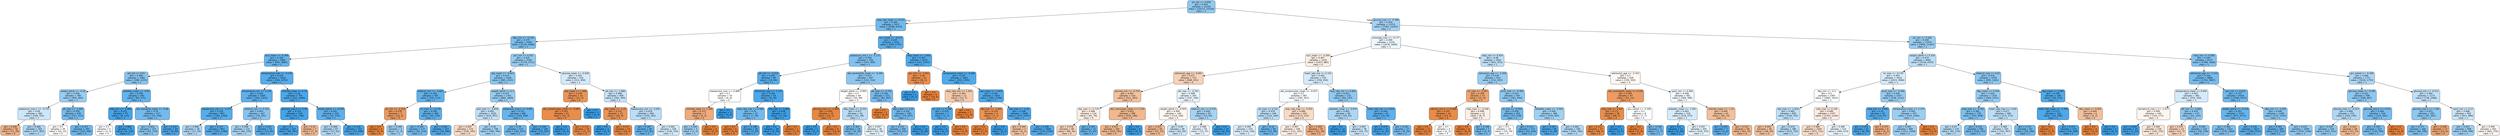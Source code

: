 digraph Tree {
node [shape=box, style="filled, rounded", color="black", fontname="helvetica"] ;
edge [fontname="helvetica"] ;
0 [label="ph_min <= 0.058\ngini = 0.423\nsamples = 21226\nvalue = [10172, 23318]\nclass = 1", fillcolor="#8fc8f0"] ;
1 [label="resp_rate_mean <= 0.531\ngini = 0.344\nsamples = 7471\nvalue = [2588, 9153]\nclass = 1", fillcolor="#71b9ec"] ;
0 -> 1 [labeldistance=2.5, labelangle=45, headlabel="True"] ;
2 [label="dbp_min <= -0.126\ngini = 0.375\nsamples = 5440\nvalue = [2130, 6406]\nclass = 1", fillcolor="#7bbeee"] ;
1 -> 2 ;
3 [label="bun_mean <= -0.394\ngini = 0.305\nsamples = 2900\nvalue = [852, 3685]\nclass = 1", fillcolor="#67b4eb"] ;
2 -> 3 ;
4 [label="ptt_min <= 0.01\ngini = 0.409\nsamples = 1082\nvalue = [488, 1215]\nclass = 1", fillcolor="#89c4ef"] ;
3 -> 4 ;
5 [label="weight_admit <= -0.18\ngini = 0.438\nsamples = 790\nvalue = [405, 844]\nclass = 1", fillcolor="#98ccf1"] ;
4 -> 5 ;
6 [label="potassium_max.1 <= -0.751\ngini = 0.49\nsamples = 360\nvalue = [248, 331]\nclass = 1", fillcolor="#cde6f8"] ;
5 -> 6 ;
7 [label="gini = 0.406\nsamples = 58\nvalue = [71, 28]\nclass = 0", fillcolor="#efb387"] ;
6 -> 7 ;
8 [label="gini = 0.466\nsamples = 302\nvalue = [177, 303]\nclass = 1", fillcolor="#add6f4"] ;
6 -> 8 ;
9 [label="ph_max <= -1.405\ngini = 0.359\nsamples = 430\nvalue = [157, 513]\nclass = 1", fillcolor="#76bbed"] ;
5 -> 9 ;
10 [label="gini = 0.5\nsamples = 39\nvalue = [32, 31]\nclass = 0", fillcolor="#fefbf9"] ;
9 -> 10 ;
11 [label="gini = 0.327\nsamples = 391\nvalue = [125, 482]\nclass = 1", fillcolor="#6cb6ec"] ;
9 -> 11 ;
12 [label="platelets_mean <= -0.85\ngini = 0.299\nsamples = 292\nvalue = [83, 371]\nclass = 1", fillcolor="#65b3eb"] ;
4 -> 12 ;
13 [label="mbp_min <= -2.466\ngini = 0.122\nsamples = 75\nvalue = [8, 115]\nclass = 1", fillcolor="#47a4e7"] ;
12 -> 13 ;
14 [label="gini = 0.5\nsamples = 4\nvalue = [3, 3]\nclass = 0", fillcolor="#ffffff"] ;
13 -> 14 ;
15 [label="gini = 0.082\nsamples = 71\nvalue = [5, 112]\nclass = 1", fillcolor="#42a1e6"] ;
13 -> 15 ;
16 [label="abs_basophils_mean <= -0.06\ngini = 0.35\nsamples = 217\nvalue = [75, 256]\nclass = 1", fillcolor="#73baed"] ;
12 -> 16 ;
17 [label="gini = 0.401\nsamples = 157\nvalue = [67, 174]\nclass = 1", fillcolor="#85c3ef"] ;
16 -> 17 ;
18 [label="gini = 0.162\nsamples = 60\nvalue = [8, 82]\nclass = 1", fillcolor="#4ca7e8"] ;
16 -> 18 ;
19 [label="temperature_max <= -0.158\ngini = 0.224\nsamples = 1818\nvalue = [364, 2470]\nclass = 1", fillcolor="#56abe9"] ;
3 -> 19 ;
20 [label="temperature_min <= 0.336\ngini = 0.264\nsamples = 1064\nvalue = [262, 1410]\nclass = 1", fillcolor="#5eafea"] ;
19 -> 20 ;
21 [label="baseexcess_min <= -3.375\ngini = 0.229\nsamples = 897\nvalue = [184, 1209]\nclass = 1", fillcolor="#57ace9"] ;
20 -> 21 ;
22 [label="gini = 0.466\nsamples = 30\nvalue = [17, 29]\nclass = 1", fillcolor="#add6f4"] ;
21 -> 22 ;
23 [label="gini = 0.217\nsamples = 867\nvalue = [167, 1180]\nclass = 1", fillcolor="#55abe9"] ;
21 -> 23 ;
24 [label="totalco2_min <= 0.122\ngini = 0.403\nsamples = 167\nvalue = [78, 201]\nclass = 1", fillcolor="#86c3ef"] ;
20 -> 24 ;
25 [label="gini = 0.458\nsamples = 115\nvalue = [66, 120]\nclass = 1", fillcolor="#a6d3f3"] ;
24 -> 25 ;
26 [label="gini = 0.225\nsamples = 52\nvalue = [12, 81]\nclass = 1", fillcolor="#56ace9"] ;
24 -> 26 ;
27 [label="chloride_mean <= 0.79\ngini = 0.16\nsamples = 754\nvalue = [102, 1060]\nclass = 1", fillcolor="#4ca6e8"] ;
19 -> 27 ;
28 [label="glucose_max.2 <= 4.56\ngini = 0.114\nsamples = 534\nvalue = [51, 790]\nclass = 1", fillcolor="#46a3e7"] ;
27 -> 28 ;
29 [label="gini = 0.1\nsamples = 527\nvalue = [44, 787]\nclass = 1", fillcolor="#44a2e6"] ;
28 -> 29 ;
30 [label="gini = 0.42\nsamples = 7\nvalue = [7, 3]\nclass = 0", fillcolor="#f0b78e"] ;
28 -> 30 ;
31 [label="weight_admit <= -0.478\ngini = 0.267\nsamples = 220\nvalue = [51, 270]\nclass = 1", fillcolor="#5eb0ea"] ;
27 -> 31 ;
32 [label="gini = 0.468\nsamples = 67\nvalue = [37, 62]\nclass = 1", fillcolor="#afd7f5"] ;
31 -> 32 ;
33 [label="gini = 0.118\nsamples = 153\nvalue = [14, 208]\nclass = 1", fillcolor="#46a4e7"] ;
31 -> 33 ;
34 [label="po2_min <= 0.552\ngini = 0.435\nsamples = 2540\nvalue = [1278, 2721]\nclass = 1", fillcolor="#96cbf1"] ;
2 -> 34 ;
35 [label="sbp_mean <= -0.813\ngini = 0.415\nsamples = 2108\nvalue = [965, 2321]\nclass = 1", fillcolor="#8bc6f0"] ;
34 -> 35 ;
36 [label="totalco2_min <= -3.003\ngini = 0.282\nsamples = 407\nvalue = [105, 512]\nclass = 1", fillcolor="#62b1ea"] ;
35 -> 36 ;
37 [label="ph_min <= -2.318\ngini = 0.278\nsamples = 7\nvalue = [10, 2]\nclass = 0", fillcolor="#ea9a61"] ;
36 -> 37 ;
38 [label="gini = 0.0\nsamples = 4\nvalue = [9, 0]\nclass = 0", fillcolor="#e58139"] ;
37 -> 38 ;
39 [label="gini = 0.444\nsamples = 3\nvalue = [1, 2]\nclass = 1", fillcolor="#9ccef2"] ;
37 -> 39 ;
40 [label="inr_max <= -0.178\ngini = 0.265\nsamples = 400\nvalue = [95, 510]\nclass = 1", fillcolor="#5eafea"] ;
36 -> 40 ;
41 [label="gini = 0.345\nsamples = 177\nvalue = [61, 214]\nclass = 1", fillcolor="#71b9ec"] ;
40 -> 41 ;
42 [label="gini = 0.185\nsamples = 223\nvalue = [34, 296]\nclass = 1", fillcolor="#50a8e8"] ;
40 -> 42 ;
43 [label="weight_admit <= 0.3\ngini = 0.437\nsamples = 1701\nvalue = [860, 1809]\nclass = 1", fillcolor="#97ccf1"] ;
35 -> 43 ;
44 [label="po2_max <= -0.856\ngini = 0.483\nsamples = 1020\nvalue = [655, 951]\nclass = 1", fillcolor="#c1e0f7"] ;
43 -> 44 ;
45 [label="gini = 0.487\nsamples = 274\nvalue = [256, 185]\nclass = 0", fillcolor="#f8dcc8"] ;
44 -> 45 ;
46 [label="gini = 0.45\nsamples = 746\nvalue = [399, 766]\nclass = 1", fillcolor="#a0d0f3"] ;
44 -> 46 ;
47 [label="potassium_max.1 <= 0.801\ngini = 0.311\nsamples = 681\nvalue = [205, 858]\nclass = 1", fillcolor="#68b4eb"] ;
43 -> 47 ;
48 [label="gini = 0.34\nsamples = 537\nvalue = [182, 657]\nclass = 1", fillcolor="#70b8ec"] ;
47 -> 48 ;
49 [label="gini = 0.184\nsamples = 144\nvalue = [23, 201]\nclass = 1", fillcolor="#50a8e8"] ;
47 -> 49 ;
50 [label="glucose_mean <= -0.938\ngini = 0.493\nsamples = 432\nvalue = [313, 400]\nclass = 1", fillcolor="#d4eaf9"] ;
34 -> 50 ;
51 [label="sbp_mean <= 1.266\ngini = 0.239\nsamples = 23\nvalue = [31, 5]\nclass = 0", fillcolor="#e99559"] ;
50 -> 51 ;
52 [label="abs_lymphocytes_mean <= -0.087\ngini = 0.161\nsamples = 21\nvalue = [31, 3]\nclass = 0", fillcolor="#e88d4c"] ;
51 -> 52 ;
53 [label="gini = 0.0\nsamples = 1\nvalue = [0, 1]\nclass = 1", fillcolor="#399de5"] ;
52 -> 53 ;
54 [label="gini = 0.114\nsamples = 20\nvalue = [31, 2]\nclass = 0", fillcolor="#e78946"] ;
52 -> 54 ;
55 [label="gini = 0.0\nsamples = 2\nvalue = [0, 2]\nclass = 1", fillcolor="#399de5"] ;
51 -> 55 ;
56 [label="ph_min <= -1.886\ngini = 0.486\nsamples = 409\nvalue = [282, 395]\nclass = 1", fillcolor="#c6e3f8"] ;
50 -> 56 ;
57 [label="sbp_mean <= -1.22\ngini = 0.231\nsamples = 15\nvalue = [26, 4]\nclass = 0", fillcolor="#e99457"] ;
56 -> 57 ;
58 [label="gini = 0.0\nsamples = 1\nvalue = [0, 3]\nclass = 1", fillcolor="#399de5"] ;
57 -> 58 ;
59 [label="gini = 0.071\nsamples = 14\nvalue = [26, 1]\nclass = 0", fillcolor="#e68641"] ;
57 -> 59 ;
60 [label="baseexcess_min <= -0.941\ngini = 0.478\nsamples = 394\nvalue = [256, 391]\nclass = 1", fillcolor="#bbddf6"] ;
56 -> 60 ;
61 [label="gini = 0.287\nsamples = 60\nvalue = [17, 81]\nclass = 1", fillcolor="#63b2ea"] ;
60 -> 61 ;
62 [label="gini = 0.492\nsamples = 334\nvalue = [239, 310]\nclass = 1", fillcolor="#d2e9f9"] ;
60 -> 62 ;
63 [label="bun_mean <= -0.517\ngini = 0.245\nsamples = 2031\nvalue = [458, 2747]\nclass = 1", fillcolor="#5aade9"] ;
1 -> 63 ;
64 [label="potassium_min.1 <= -1.172\ngini = 0.393\nsamples = 356\nvalue = [147, 400]\nclass = 1", fillcolor="#82c1ef"] ;
63 -> 64 ;
65 [label="ptt_min <= -0.515\ngini = 0.245\nsamples = 69\nvalue = [14, 84]\nclass = 1", fillcolor="#5aade9"] ;
64 -> 65 ;
66 [label="baseexcess_max <= -0.488\ngini = 0.5\nsamples = 10\nvalue = [6, 6]\nclass = 0", fillcolor="#ffffff"] ;
65 -> 66 ;
67 [label="chloride_mean <= 1.299\ngini = 0.375\nsamples = 7\nvalue = [6, 2]\nclass = 0", fillcolor="#eeab7b"] ;
66 -> 67 ;
68 [label="gini = 0.444\nsamples = 3\nvalue = [1, 2]\nclass = 1", fillcolor="#9ccef2"] ;
67 -> 68 ;
69 [label="gini = 0.0\nsamples = 4\nvalue = [5, 0]\nclass = 0", fillcolor="#e58139"] ;
67 -> 69 ;
70 [label="gini = 0.0\nsamples = 3\nvalue = [0, 4]\nclass = 1", fillcolor="#399de5"] ;
66 -> 70 ;
71 [label="admission_age <= -1.215\ngini = 0.169\nsamples = 59\nvalue = [8, 78]\nclass = 1", fillcolor="#4da7e8"] ;
65 -> 71 ;
72 [label="resp_rate_max <= 0.568\ngini = 0.35\nsamples = 22\nvalue = [7, 24]\nclass = 1", fillcolor="#73baed"] ;
71 -> 72 ;
73 [label="gini = 0.0\nsamples = 4\nvalue = [4, 0]\nclass = 0", fillcolor="#e58139"] ;
72 -> 73 ;
74 [label="gini = 0.198\nsamples = 18\nvalue = [3, 24]\nclass = 1", fillcolor="#52a9e8"] ;
72 -> 74 ;
75 [label="sbp_max <= 3.684\ngini = 0.036\nsamples = 37\nvalue = [1, 54]\nclass = 1", fillcolor="#3d9fe5"] ;
71 -> 75 ;
76 [label="gini = 0.0\nsamples = 36\nvalue = [0, 54]\nclass = 1", fillcolor="#399de5"] ;
75 -> 76 ;
77 [label="gini = 0.0\nsamples = 1\nvalue = [1, 0]\nclass = 0", fillcolor="#e58139"] ;
75 -> 77 ;
78 [label="abs_neutrophils_mean <= -0.284\ngini = 0.417\nsamples = 287\nvalue = [133, 316]\nclass = 1", fillcolor="#8cc6f0"] ;
64 -> 78 ;
79 [label="weight_admit <= -0.993\ngini = 0.5\nsamples = 64\nvalue = [50, 49]\nclass = 0", fillcolor="#fefcfb"] ;
78 -> 79 ;
80 [label="glucose_max <= -1.004\ngini = 0.095\nsamples = 10\nvalue = [19, 1]\nclass = 0", fillcolor="#e68843"] ;
79 -> 80 ;
81 [label="gini = 0.0\nsamples = 1\nvalue = [0, 1]\nclass = 1", fillcolor="#399de5"] ;
80 -> 81 ;
82 [label="gini = 0.0\nsamples = 9\nvalue = [19, 0]\nclass = 0", fillcolor="#e58139"] ;
80 -> 82 ;
83 [label="dbp_mean <= -0.352\ngini = 0.477\nsamples = 54\nvalue = [31, 48]\nclass = 1", fillcolor="#b9dcf6"] ;
79 -> 83 ;
84 [label="gini = 0.365\nsamples = 18\nvalue = [6, 19]\nclass = 1", fillcolor="#78bced"] ;
83 -> 84 ;
85 [label="gini = 0.497\nsamples = 36\nvalue = [25, 29]\nclass = 1", fillcolor="#e4f1fb"] ;
83 -> 85 ;
86 [label="ph_max <= -4.752\ngini = 0.362\nsamples = 223\nvalue = [83, 267]\nclass = 1", fillcolor="#77bbed"] ;
78 -> 86 ;
87 [label="gini = 0.0\nsamples = 3\nvalue = [4, 0]\nclass = 0", fillcolor="#e58139"] ;
86 -> 87 ;
88 [label="dbp_mean <= 1.65\ngini = 0.352\nsamples = 220\nvalue = [79, 267]\nclass = 1", fillcolor="#74baed"] ;
86 -> 88 ;
89 [label="gini = 0.372\nsamples = 206\nvalue = [79, 241]\nclass = 1", fillcolor="#7abdee"] ;
88 -> 89 ;
90 [label="gini = 0.0\nsamples = 14\nvalue = [0, 26]\nclass = 1", fillcolor="#399de5"] ;
88 -> 90 ;
91 [label="mbp_mean <= -2.461\ngini = 0.207\nsamples = 1675\nvalue = [311, 2347]\nclass = 1", fillcolor="#53aae8"] ;
63 -> 91 ;
92 [label="gcs_min <= -1.651\ngini = 0.18\nsamples = 10\nvalue = [18, 2]\nclass = 0", fillcolor="#e88f4f"] ;
91 -> 92 ;
93 [label="gini = 0.0\nsamples = 1\nvalue = [0, 2]\nclass = 1", fillcolor="#399de5"] ;
92 -> 93 ;
94 [label="gini = 0.0\nsamples = 9\nvalue = [18, 0]\nclass = 0", fillcolor="#e58139"] ;
92 -> 94 ;
95 [label="temperature_mean <= -6.696\ngini = 0.197\nsamples = 1665\nvalue = [293, 2345]\nclass = 1", fillcolor="#52a9e8"] ;
91 -> 95 ;
96 [label="resp_rate_min <= 1.425\ngini = 0.465\nsamples = 12\nvalue = [12, 7]\nclass = 0", fillcolor="#f4caac"] ;
95 -> 96 ;
97 [label="inr_min <= 5.308\ngini = 0.219\nsamples = 7\nvalue = [1, 7]\nclass = 1", fillcolor="#55abe9"] ;
96 -> 97 ;
98 [label="gini = 0.0\nsamples = 6\nvalue = [0, 7]\nclass = 1", fillcolor="#399de5"] ;
97 -> 98 ;
99 [label="gini = 0.0\nsamples = 1\nvalue = [1, 0]\nclass = 0", fillcolor="#e58139"] ;
97 -> 99 ;
100 [label="gini = 0.0\nsamples = 5\nvalue = [11, 0]\nclass = 0", fillcolor="#e58139"] ;
96 -> 100 ;
101 [label="sbp_mean <= -2.625\ngini = 0.192\nsamples = 1653\nvalue = [281, 2338]\nclass = 1", fillcolor="#51a9e8"] ;
95 -> 101 ;
102 [label="dbp_min <= -1.645\ngini = 0.219\nsamples = 4\nvalue = [7, 1]\nclass = 0", fillcolor="#e99355"] ;
101 -> 102 ;
103 [label="gini = 0.0\nsamples = 3\nvalue = [7, 0]\nclass = 0", fillcolor="#e58139"] ;
102 -> 103 ;
104 [label="gini = 0.0\nsamples = 1\nvalue = [0, 1]\nclass = 1", fillcolor="#399de5"] ;
102 -> 104 ;
105 [label="sbp_max <= -2.28\ngini = 0.188\nsamples = 1649\nvalue = [274, 2337]\nclass = 1", fillcolor="#50a8e8"] ;
101 -> 105 ;
106 [label="gini = 0.444\nsamples = 3\nvalue = [4, 2]\nclass = 0", fillcolor="#f2c09c"] ;
105 -> 106 ;
107 [label="gini = 0.186\nsamples = 1646\nvalue = [270, 2335]\nclass = 1", fillcolor="#50a8e8"] ;
105 -> 107 ;
108 [label="glucose_max <= -0.788\ngini = 0.454\nsamples = 13755\nvalue = [7584, 14165]\nclass = 1", fillcolor="#a3d1f3"] ;
0 -> 108 [labeldistance=2.5, labelangle=-45, headlabel="False"] ;
109 [label="aniongap_max <= -0.177\ngini = 0.499\nsamples = 2276\nvalue = [1678, 1858]\nclass = 1", fillcolor="#ecf6fc"] ;
108 -> 109 ;
110 [label="bun_mean <= -0.394\ngini = 0.497\nsamples = 1234\nvalue = [1027, 885]\nclass = 0", fillcolor="#fbeee4"] ;
109 -> 110 ;
111 [label="admission_age <= -0.001\ngini = 0.477\nsamples = 715\nvalue = [668, 431]\nclass = 0", fillcolor="#f6d2b9"] ;
110 -> 111 ;
112 [label="glucose_min <= -0.754\ngini = 0.447\nsamples = 510\nvalue = [521, 265]\nclass = 0", fillcolor="#f2c19e"] ;
111 -> 112 ;
113 [label="sbp_max <= 0.719\ngini = 0.498\nsamples = 114\nvalue = [91, 79]\nclass = 0", fillcolor="#fceee5"] ;
112 -> 113 ;
114 [label="gini = 0.478\nsamples = 99\nvalue = [86, 56]\nclass = 0", fillcolor="#f6d3ba"] ;
113 -> 114 ;
115 [label="gini = 0.293\nsamples = 15\nvalue = [5, 23]\nclass = 1", fillcolor="#64b2eb"] ;
113 -> 115 ;
116 [label="abs_monocytes_mean <= 1.129\ngini = 0.422\nsamples = 396\nvalue = [430, 186]\nclass = 0", fillcolor="#f0b88f"] ;
112 -> 116 ;
117 [label="gini = 0.417\nsamples = 392\nvalue = [430, 181]\nclass = 0", fillcolor="#f0b68c"] ;
116 -> 117 ;
118 [label="gini = 0.0\nsamples = 4\nvalue = [0, 5]\nclass = 1", fillcolor="#399de5"] ;
116 -> 118 ;
119 [label="ptt_max <= -0.292\ngini = 0.498\nsamples = 205\nvalue = [147, 166]\nclass = 1", fillcolor="#e8f4fc"] ;
111 -> 119 ;
120 [label="weight_admit <= -0.945\ngini = 0.499\nsamples = 140\nvalue = [114, 106]\nclass = 0", fillcolor="#fdf6f1"] ;
119 -> 120 ;
121 [label="gini = 0.425\nsamples = 44\nvalue = [52, 23]\nclass = 0", fillcolor="#f0b991"] ;
120 -> 121 ;
122 [label="gini = 0.49\nsamples = 96\nvalue = [62, 83]\nclass = 1", fillcolor="#cde6f8"] ;
120 -> 122 ;
123 [label="totalco2_min <= 0.539\ngini = 0.458\nsamples = 65\nvalue = [33, 60]\nclass = 1", fillcolor="#a6d3f3"] ;
119 -> 123 ;
124 [label="gini = 0.498\nsamples = 50\nvalue = [33, 37]\nclass = 1", fillcolor="#eaf4fc"] ;
123 -> 124 ;
125 [label="gini = 0.0\nsamples = 15\nvalue = [0, 23]\nclass = 1", fillcolor="#399de5"] ;
123 -> 125 ;
126 [label="heart_rate_min <= 0.332\ngini = 0.493\nsamples = 519\nvalue = [359, 454]\nclass = 1", fillcolor="#d6eafa"] ;
110 -> 126 ;
127 [label="abs_lymphocytes_mean <= -0.057\ngini = 0.5\nsamples = 387\nvalue = [295, 307]\nclass = 1", fillcolor="#f7fbfe"] ;
126 -> 127 ;
128 [label="ph_max <= 0.152\ngini = 0.479\nsamples = 194\nvalue = [122, 184]\nclass = 1", fillcolor="#bcdef6"] ;
127 -> 128 ;
129 [label="gini = 0.494\nsamples = 154\nvalue = [110, 136]\nclass = 1", fillcolor="#d9ecfa"] ;
128 -> 129 ;
130 [label="gini = 0.32\nsamples = 40\nvalue = [12, 48]\nclass = 1", fillcolor="#6ab6ec"] ;
128 -> 130 ;
131 [label="resp_rate_max <= -0.054\ngini = 0.486\nsamples = 193\nvalue = [173, 123]\nclass = 0", fillcolor="#f7dbc6"] ;
127 -> 131 ;
132 [label="gini = 0.497\nsamples = 148\nvalue = [121, 105]\nclass = 0", fillcolor="#fceee5"] ;
131 -> 132 ;
133 [label="gini = 0.382\nsamples = 45\nvalue = [52, 18]\nclass = 0", fillcolor="#eead7e"] ;
131 -> 133 ;
134 [label="resp_rate_min <= 0.804\ngini = 0.423\nsamples = 132\nvalue = [64, 147]\nclass = 1", fillcolor="#8fc8f0"] ;
126 -> 134 ;
135 [label="platelets_mean <= -0.879\ngini = 0.465\nsamples = 90\nvalue = [54, 93]\nclass = 1", fillcolor="#acd6f4"] ;
134 -> 135 ;
136 [label="gini = 0.0\nsamples = 12\nvalue = [0, 18]\nclass = 1", fillcolor="#399de5"] ;
135 -> 136 ;
137 [label="gini = 0.487\nsamples = 78\nvalue = [54, 75]\nclass = 1", fillcolor="#c8e4f8"] ;
135 -> 137 ;
138 [label="heart_rate_min <= 0.923\ngini = 0.264\nsamples = 42\nvalue = [10, 54]\nclass = 1", fillcolor="#5eafea"] ;
134 -> 138 ;
139 [label="gini = 0.074\nsamples = 15\nvalue = [1, 25]\nclass = 1", fillcolor="#41a1e6"] ;
138 -> 139 ;
140 [label="gini = 0.361\nsamples = 27\nvalue = [9, 29]\nclass = 1", fillcolor="#76bbed"] ;
138 -> 140 ;
141 [label="mbp_min <= 0.454\ngini = 0.48\nsamples = 1042\nvalue = [651, 973]\nclass = 1", fillcolor="#bddff6"] ;
109 -> 141 ;
142 [label="admission_age <= -2.458\ngini = 0.438\nsamples = 614\nvalue = [312, 653]\nclass = 1", fillcolor="#98ccf1"] ;
141 -> 142 ;
143 [label="inr_max <= -0.367\ngini = 0.349\nsamples = 27\nvalue = [31, 9]\nclass = 0", fillcolor="#eda672"] ;
142 -> 143 ;
144 [label="calcium_min.1 <= 0.689\ngini = 0.147\nsamples = 16\nvalue = [23, 2]\nclass = 0", fillcolor="#e78c4a"] ;
143 -> 144 ;
145 [label="gini = 0.0\nsamples = 12\nvalue = [21, 0]\nclass = 0", fillcolor="#e58139"] ;
144 -> 145 ;
146 [label="gini = 0.5\nsamples = 4\nvalue = [2, 2]\nclass = 0", fillcolor="#ffffff"] ;
144 -> 146 ;
147 [label="mbp_max <= -0.546\ngini = 0.498\nsamples = 11\nvalue = [8, 7]\nclass = 0", fillcolor="#fcefe6"] ;
143 -> 147 ;
148 [label="gini = 0.0\nsamples = 4\nvalue = [6, 0]\nclass = 0", fillcolor="#e58139"] ;
147 -> 148 ;
149 [label="gini = 0.346\nsamples = 7\nvalue = [2, 7]\nclass = 1", fillcolor="#72b9ec"] ;
147 -> 149 ;
150 [label="pco2_max <= -0.394\ngini = 0.423\nsamples = 587\nvalue = [281, 644]\nclass = 1", fillcolor="#8fc8f0"] ;
142 -> 150 ;
151 [label="inr_min <= -0.454\ngini = 0.356\nsamples = 201\nvalue = [72, 239]\nclass = 1", fillcolor="#75bbed"] ;
150 -> 151 ;
152 [label="gini = 0.5\nsamples = 24\nvalue = [19, 19]\nclass = 0", fillcolor="#ffffff"] ;
151 -> 152 ;
153 [label="gini = 0.313\nsamples = 177\nvalue = [53, 220]\nclass = 1", fillcolor="#69b5eb"] ;
151 -> 153 ;
154 [label="platelets_mean <= -0.942\ngini = 0.449\nsamples = 386\nvalue = [209, 405]\nclass = 1", fillcolor="#9fd0f2"] ;
150 -> 154 ;
155 [label="gini = 0.167\nsamples = 46\nvalue = [7, 69]\nclass = 1", fillcolor="#4da7e8"] ;
154 -> 155 ;
156 [label="gini = 0.469\nsamples = 340\nvalue = [202, 336]\nclass = 1", fillcolor="#b0d8f5"] ;
154 -> 156 ;
157 [label="admission_age <= -2.103\ngini = 0.5\nsamples = 428\nvalue = [339, 320]\nclass = 0", fillcolor="#fef8f4"] ;
141 -> 157 ;
158 [label="abs_neutrophils_mean <= 0.158\ngini = 0.294\nsamples = 47\nvalue = [55, 12]\nclass = 0", fillcolor="#eb9c64"] ;
157 -> 158 ;
159 [label="mbp_max <= 1.022\ngini = 0.171\nsamples = 39\nvalue = [48, 5]\nclass = 0", fillcolor="#e88e4e"] ;
158 -> 159 ;
160 [label="gini = 0.111\nsamples = 37\nvalue = [48, 3]\nclass = 0", fillcolor="#e78945"] ;
159 -> 160 ;
161 [label="gini = 0.0\nsamples = 2\nvalue = [0, 2]\nclass = 1", fillcolor="#399de5"] ;
159 -> 161 ;
162 [label="gcs_verbal <= -0.308\ngini = 0.5\nsamples = 8\nvalue = [7, 7]\nclass = 0", fillcolor="#ffffff"] ;
158 -> 162 ;
163 [label="gini = 0.0\nsamples = 3\nvalue = [5, 0]\nclass = 0", fillcolor="#e58139"] ;
162 -> 163 ;
164 [label="gini = 0.346\nsamples = 5\nvalue = [2, 7]\nclass = 1", fillcolor="#72b9ec"] ;
162 -> 164 ;
165 [label="spo2_min <= 0.566\ngini = 0.499\nsamples = 381\nvalue = [284, 308]\nclass = 1", fillcolor="#f0f7fd"] ;
157 -> 165 ;
166 [label="platelets_mean <= -1.491\ngini = 0.493\nsamples = 316\nvalue = [218, 275]\nclass = 1", fillcolor="#d6ebfa"] ;
165 -> 166 ;
167 [label="gini = 0.0\nsamples = 11\nvalue = [0, 20]\nclass = 1", fillcolor="#399de5"] ;
166 -> 167 ;
168 [label="gini = 0.497\nsamples = 305\nvalue = [218, 255]\nclass = 1", fillcolor="#e2f1fb"] ;
166 -> 168 ;
169 [label="chloride_mean <= -1.33\ngini = 0.444\nsamples = 65\nvalue = [66, 33]\nclass = 0", fillcolor="#f2c09c"] ;
165 -> 169 ;
170 [label="gini = 0.245\nsamples = 7\nvalue = [1, 6]\nclass = 1", fillcolor="#5aade9"] ;
169 -> 170 ;
171 [label="gini = 0.415\nsamples = 58\nvalue = [65, 27]\nclass = 0", fillcolor="#f0b58b"] ;
169 -> 171 ;
172 [label="ph_min <= 0.166\ngini = 0.438\nsamples = 11479\nvalue = [5906, 12307]\nclass = 1", fillcolor="#98ccf1"] ;
108 -> 172 ;
173 [label="weight_admit <= 0.326\ngini = 0.479\nsamples = 4902\nvalue = [3118, 4707]\nclass = 1", fillcolor="#bcdef6"] ;
172 -> 173 ;
174 [label="inr_max <= -0.178\ngini = 0.493\nsamples = 3424\nvalue = [2423, 3066]\nclass = 1", fillcolor="#d5eafa"] ;
173 -> 174 ;
175 [label="dbp_min <= -0.3\ngini = 0.5\nsamples = 2387\nvalue = [1885, 1925]\nclass = 1", fillcolor="#fbfdfe"] ;
174 -> 175 ;
176 [label="sbp_max <= -1.654\ngini = 0.482\nsamples = 830\nvalue = [530, 781]\nclass = 1", fillcolor="#bfe0f7"] ;
175 -> 176 ;
177 [label="gini = 0.444\nsamples = 44\nvalue = [58, 29]\nclass = 0", fillcolor="#f2c09c"] ;
176 -> 177 ;
178 [label="gini = 0.474\nsamples = 786\nvalue = [472, 752]\nclass = 1", fillcolor="#b5dbf5"] ;
176 -> 178 ;
179 [label="mbp_max <= 0.238\ngini = 0.496\nsamples = 1557\nvalue = [1355, 1144]\nclass = 0", fillcolor="#fbebe0"] ;
175 -> 179 ;
180 [label="gini = 0.488\nsamples = 1043\nvalue = [971, 711]\nclass = 0", fillcolor="#f8ddca"] ;
179 -> 180 ;
181 [label="gini = 0.498\nsamples = 514\nvalue = [384, 433]\nclass = 1", fillcolor="#e9f4fc"] ;
179 -> 181 ;
182 [label="pco2_max <= -0.394\ngini = 0.436\nsamples = 1037\nvalue = [538, 1141]\nclass = 1", fillcolor="#96cbf1"] ;
174 -> 182 ;
183 [label="mbp_min <= 0.892\ngini = 0.22\nsamples = 65\nvalue = [14, 97]\nclass = 1", fillcolor="#56abe9"] ;
182 -> 183 ;
184 [label="gini = 0.143\nsamples = 61\nvalue = [8, 95]\nclass = 1", fillcolor="#4aa5e7"] ;
183 -> 184 ;
185 [label="gini = 0.375\nsamples = 4\nvalue = [6, 2]\nclass = 0", fillcolor="#eeab7b"] ;
183 -> 185 ;
186 [label="temperature_mean <= 2.379\ngini = 0.445\nsamples = 972\nvalue = [524, 1044]\nclass = 1", fillcolor="#9ccef2"] ;
182 -> 186 ;
187 [label="gini = 0.441\nsamples = 966\nvalue = [511, 1044]\nclass = 1", fillcolor="#9acdf2"] ;
186 -> 187 ;
188 [label="gini = 0.0\nsamples = 6\nvalue = [13, 0]\nclass = 0", fillcolor="#e58139"] ;
186 -> 188 ;
189 [label="totalco2_max <= 0.02\ngini = 0.418\nsamples = 1478\nvalue = [695, 1641]\nclass = 1", fillcolor="#8dc7f0"] ;
173 -> 189 ;
190 [label="dbp_mean <= 0.549\ngini = 0.434\nsamples = 1318\nvalue = [669, 1431]\nclass = 1", fillcolor="#96cbf1"] ;
189 -> 190 ;
191 [label="mbp_max <= -0.781\ngini = 0.382\nsamples = 730\nvalue = [297, 858]\nclass = 1", fillcolor="#7ebfee"] ;
190 -> 191 ;
192 [label="gini = 0.47\nsamples = 135\nvalue = [81, 133]\nclass = 1", fillcolor="#b2d9f5"] ;
191 -> 192 ;
193 [label="gini = 0.354\nsamples = 595\nvalue = [216, 725]\nclass = 1", fillcolor="#74baed"] ;
191 -> 193 ;
194 [label="heart_rate_max <= 1.034\ngini = 0.477\nsamples = 588\nvalue = [372, 573]\nclass = 1", fillcolor="#baddf6"] ;
190 -> 194 ;
195 [label="gini = 0.488\nsamples = 505\nvalue = [343, 467]\nclass = 1", fillcolor="#cae5f8"] ;
194 -> 195 ;
196 [label="gini = 0.337\nsamples = 83\nvalue = [29, 106]\nclass = 1", fillcolor="#6fb8ec"] ;
194 -> 196 ;
197 [label="sbp_mean <= 2.083\ngini = 0.196\nsamples = 160\nvalue = [26, 210]\nclass = 1", fillcolor="#52a9e8"] ;
189 -> 197 ;
198 [label="heart_rate_mean <= -1.764\ngini = 0.173\nsamples = 154\nvalue = [22, 208]\nclass = 1", fillcolor="#4ea7e8"] ;
197 -> 198 ;
199 [label="gini = 0.0\nsamples = 1\nvalue = [3, 0]\nclass = 0", fillcolor="#e58139"] ;
198 -> 199 ;
200 [label="gini = 0.153\nsamples = 153\nvalue = [19, 208]\nclass = 1", fillcolor="#4ba6e7"] ;
198 -> 200 ;
201 [label="wbc_mean <= 0.002\ngini = 0.444\nsamples = 6\nvalue = [4, 2]\nclass = 0", fillcolor="#f2c09c"] ;
197 -> 201 ;
202 [label="gini = 0.0\nsamples = 4\nvalue = [4, 0]\nclass = 0", fillcolor="#e58139"] ;
201 -> 202 ;
203 [label="gini = 0.0\nsamples = 2\nvalue = [0, 2]\nclass = 1", fillcolor="#399de5"] ;
201 -> 203 ;
204 [label="mbp_min <= 0.508\ngini = 0.393\nsamples = 6577\nvalue = [2788, 7600]\nclass = 1", fillcolor="#82c1ef"] ;
172 -> 204 ;
205 [label="admission_age <= -1.214\ngini = 0.356\nsamples = 4806\nvalue = [1762, 5847]\nclass = 1", fillcolor="#75bbed"] ;
204 -> 205 ;
206 [label="temperature_mean <= 0.644\ngini = 0.493\nsamples = 382\nvalue = [254, 320]\nclass = 1", fillcolor="#d6ebfa"] ;
205 -> 206 ;
207 [label="hematocrit_max.1 <= -1.473\ngini = 0.499\nsamples = 245\nvalue = [193, 177]\nclass = 0", fillcolor="#fdf5ef"] ;
206 -> 207 ;
208 [label="gini = 0.083\nsamples = 15\nvalue = [1, 22]\nclass = 1", fillcolor="#42a1e6"] ;
207 -> 208 ;
209 [label="gini = 0.494\nsamples = 230\nvalue = [192, 155]\nclass = 0", fillcolor="#fae7d9"] ;
207 -> 209 ;
210 [label="ptt_min <= -0.682\ngini = 0.419\nsamples = 137\nvalue = [61, 143]\nclass = 1", fillcolor="#8dc7f0"] ;
206 -> 210 ;
211 [label="gini = 0.475\nsamples = 13\nvalue = [11, 7]\nclass = 0", fillcolor="#f6d1b7"] ;
210 -> 211 ;
212 [label="gini = 0.393\nsamples = 124\nvalue = [50, 136]\nclass = 1", fillcolor="#82c1ef"] ;
210 -> 212 ;
213 [label="po2_min <= 0.652\ngini = 0.337\nsamples = 4424\nvalue = [1508, 5527]\nclass = 1", fillcolor="#6fb8ec"] ;
205 -> 213 ;
214 [label="weight_admit <= -0.219\ngini = 0.307\nsamples = 3235\nvalue = [975, 4175]\nclass = 1", fillcolor="#67b4eb"] ;
213 -> 214 ;
215 [label="gini = 0.382\nsamples = 1422\nvalue = [576, 1660]\nclass = 1", fillcolor="#7ebfee"] ;
214 -> 215 ;
216 [label="gini = 0.236\nsamples = 1813\nvalue = [399, 2515]\nclass = 1", fillcolor="#58ade9"] ;
214 -> 216 ;
217 [label="dbp_min <= -1.059\ngini = 0.406\nsamples = 1189\nvalue = [533, 1352]\nclass = 1", fillcolor="#87c4ef"] ;
213 -> 217 ;
218 [label="gini = 0.301\nsamples = 189\nvalue = [57, 252]\nclass = 1", fillcolor="#66b3eb"] ;
217 -> 218 ;
219 [label="gini = 0.422\nsamples = 1000\nvalue = [476, 1100]\nclass = 1", fillcolor="#8fc7f0"] ;
217 -> 219 ;
220 [label="gcs_verbal <= -0.308\ngini = 0.466\nsamples = 1771\nvalue = [1026, 1753]\nclass = 1", fillcolor="#add6f4"] ;
204 -> 220 ;
221 [label="glucose_mean <= -0.185\ngini = 0.421\nsamples = 596\nvalue = [288, 667]\nclass = 1", fillcolor="#8ec7f0"] ;
220 -> 221 ;
222 [label="glucose_max <= -0.223\ngini = 0.468\nsamples = 272\nvalue = [164, 276]\nclass = 1", fillcolor="#afd7f4"] ;
221 -> 222 ;
223 [label="gini = 0.419\nsamples = 224\nvalue = [107, 251]\nclass = 1", fillcolor="#8dc7f0"] ;
222 -> 223 ;
224 [label="gini = 0.424\nsamples = 48\nvalue = [57, 25]\nclass = 0", fillcolor="#f0b890"] ;
222 -> 224 ;
225 [label="glucose_max.2 <= 4.551\ngini = 0.366\nsamples = 324\nvalue = [124, 391]\nclass = 1", fillcolor="#78bced"] ;
221 -> 225 ;
226 [label="gini = 0.359\nsamples = 323\nvalue = [120, 391]\nclass = 1", fillcolor="#76bbed"] ;
225 -> 226 ;
227 [label="gini = 0.0\nsamples = 1\nvalue = [4, 0]\nclass = 0", fillcolor="#e58139"] ;
225 -> 227 ;
228 [label="glucose_min <= -0.511\ngini = 0.482\nsamples = 1175\nvalue = [738, 1086]\nclass = 1", fillcolor="#c0e0f7"] ;
220 -> 228 ;
229 [label="glucose_max.2 <= 1.281\ngini = 0.421\nsamples = 183\nvalue = [87, 202]\nclass = 1", fillcolor="#8ec7f0"] ;
228 -> 229 ;
230 [label="gini = 0.377\nsamples = 166\nvalue = [66, 196]\nclass = 1", fillcolor="#7cbeee"] ;
229 -> 230 ;
231 [label="gini = 0.346\nsamples = 17\nvalue = [21, 6]\nclass = 0", fillcolor="#eca572"] ;
229 -> 231 ;
232 [label="spo2_min <= 0.12\ngini = 0.488\nsamples = 992\nvalue = [651, 884]\nclass = 1", fillcolor="#cbe5f8"] ;
228 -> 232 ;
233 [label="gini = 0.441\nsamples = 499\nvalue = [249, 508]\nclass = 1", fillcolor="#9acdf2"] ;
232 -> 233 ;
234 [label="gini = 0.499\nsamples = 493\nvalue = [402, 376]\nclass = 0", fillcolor="#fdf7f2"] ;
232 -> 234 ;
}